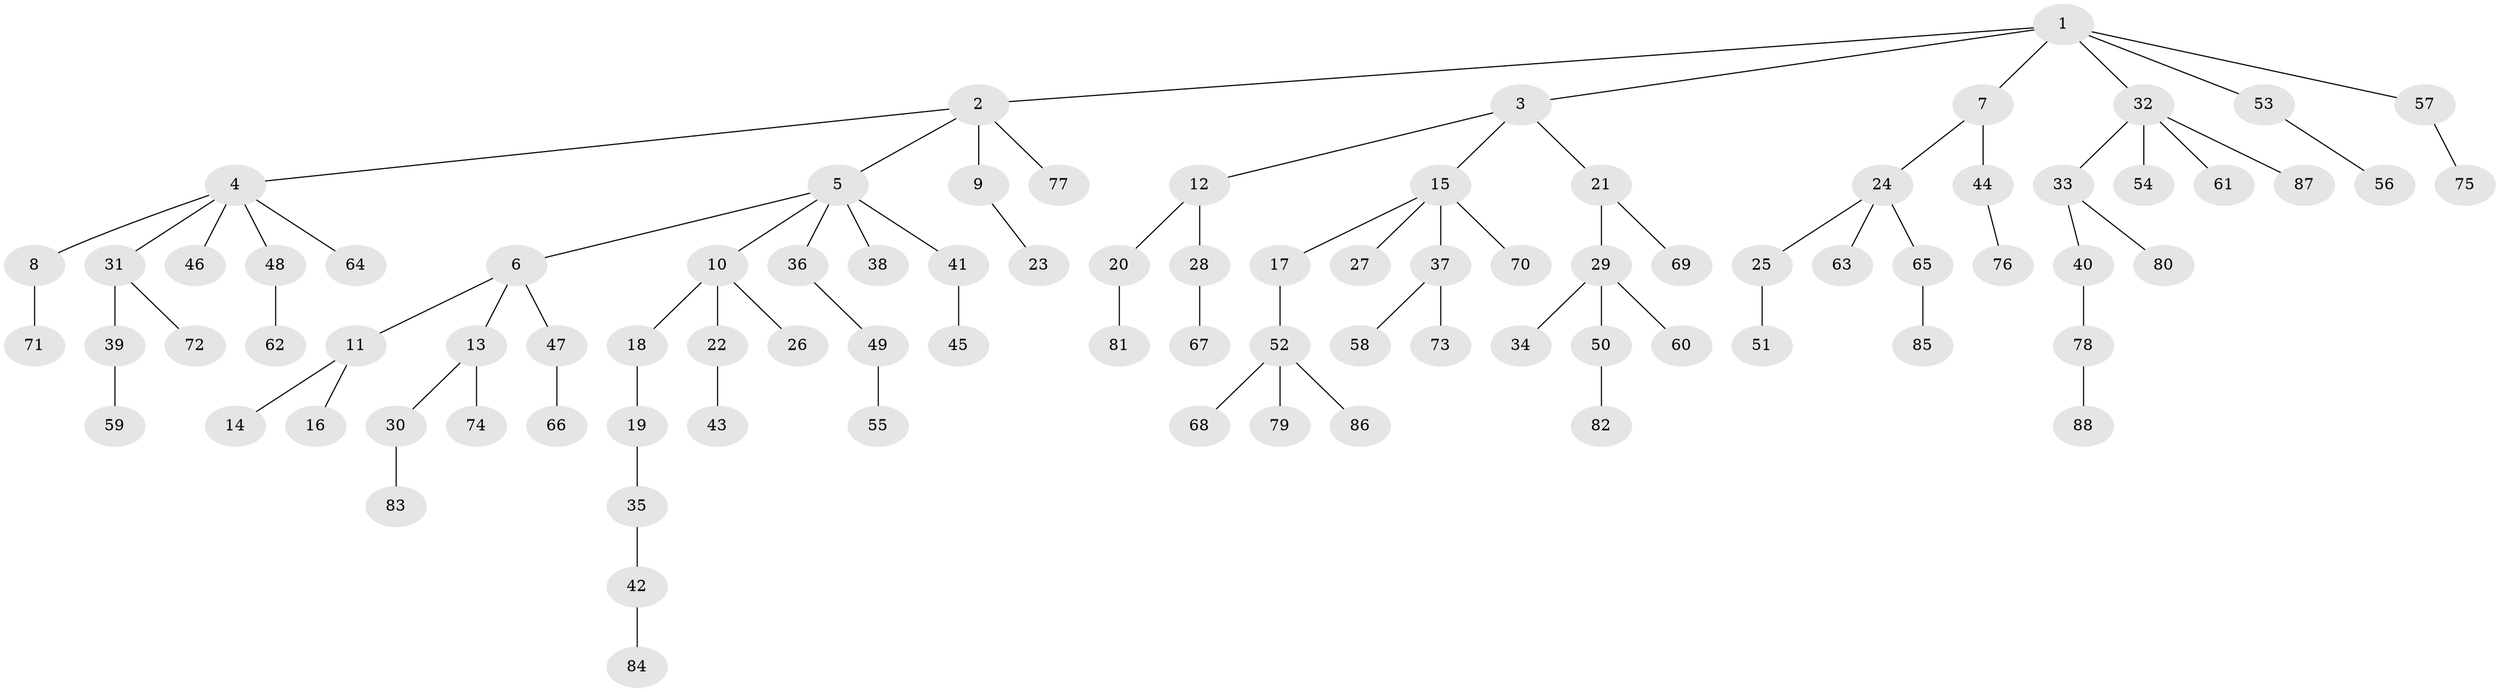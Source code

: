// coarse degree distribution, {1: 0.75, 2: 0.18181818181818182, 4: 0.045454545454545456, 29: 0.022727272727272728}
// Generated by graph-tools (version 1.1) at 2025/56/03/04/25 21:56:10]
// undirected, 88 vertices, 87 edges
graph export_dot {
graph [start="1"]
  node [color=gray90,style=filled];
  1;
  2;
  3;
  4;
  5;
  6;
  7;
  8;
  9;
  10;
  11;
  12;
  13;
  14;
  15;
  16;
  17;
  18;
  19;
  20;
  21;
  22;
  23;
  24;
  25;
  26;
  27;
  28;
  29;
  30;
  31;
  32;
  33;
  34;
  35;
  36;
  37;
  38;
  39;
  40;
  41;
  42;
  43;
  44;
  45;
  46;
  47;
  48;
  49;
  50;
  51;
  52;
  53;
  54;
  55;
  56;
  57;
  58;
  59;
  60;
  61;
  62;
  63;
  64;
  65;
  66;
  67;
  68;
  69;
  70;
  71;
  72;
  73;
  74;
  75;
  76;
  77;
  78;
  79;
  80;
  81;
  82;
  83;
  84;
  85;
  86;
  87;
  88;
  1 -- 2;
  1 -- 3;
  1 -- 7;
  1 -- 32;
  1 -- 53;
  1 -- 57;
  2 -- 4;
  2 -- 5;
  2 -- 9;
  2 -- 77;
  3 -- 12;
  3 -- 15;
  3 -- 21;
  4 -- 8;
  4 -- 31;
  4 -- 46;
  4 -- 48;
  4 -- 64;
  5 -- 6;
  5 -- 10;
  5 -- 36;
  5 -- 38;
  5 -- 41;
  6 -- 11;
  6 -- 13;
  6 -- 47;
  7 -- 24;
  7 -- 44;
  8 -- 71;
  9 -- 23;
  10 -- 18;
  10 -- 22;
  10 -- 26;
  11 -- 14;
  11 -- 16;
  12 -- 20;
  12 -- 28;
  13 -- 30;
  13 -- 74;
  15 -- 17;
  15 -- 27;
  15 -- 37;
  15 -- 70;
  17 -- 52;
  18 -- 19;
  19 -- 35;
  20 -- 81;
  21 -- 29;
  21 -- 69;
  22 -- 43;
  24 -- 25;
  24 -- 63;
  24 -- 65;
  25 -- 51;
  28 -- 67;
  29 -- 34;
  29 -- 50;
  29 -- 60;
  30 -- 83;
  31 -- 39;
  31 -- 72;
  32 -- 33;
  32 -- 54;
  32 -- 61;
  32 -- 87;
  33 -- 40;
  33 -- 80;
  35 -- 42;
  36 -- 49;
  37 -- 58;
  37 -- 73;
  39 -- 59;
  40 -- 78;
  41 -- 45;
  42 -- 84;
  44 -- 76;
  47 -- 66;
  48 -- 62;
  49 -- 55;
  50 -- 82;
  52 -- 68;
  52 -- 79;
  52 -- 86;
  53 -- 56;
  57 -- 75;
  65 -- 85;
  78 -- 88;
}
